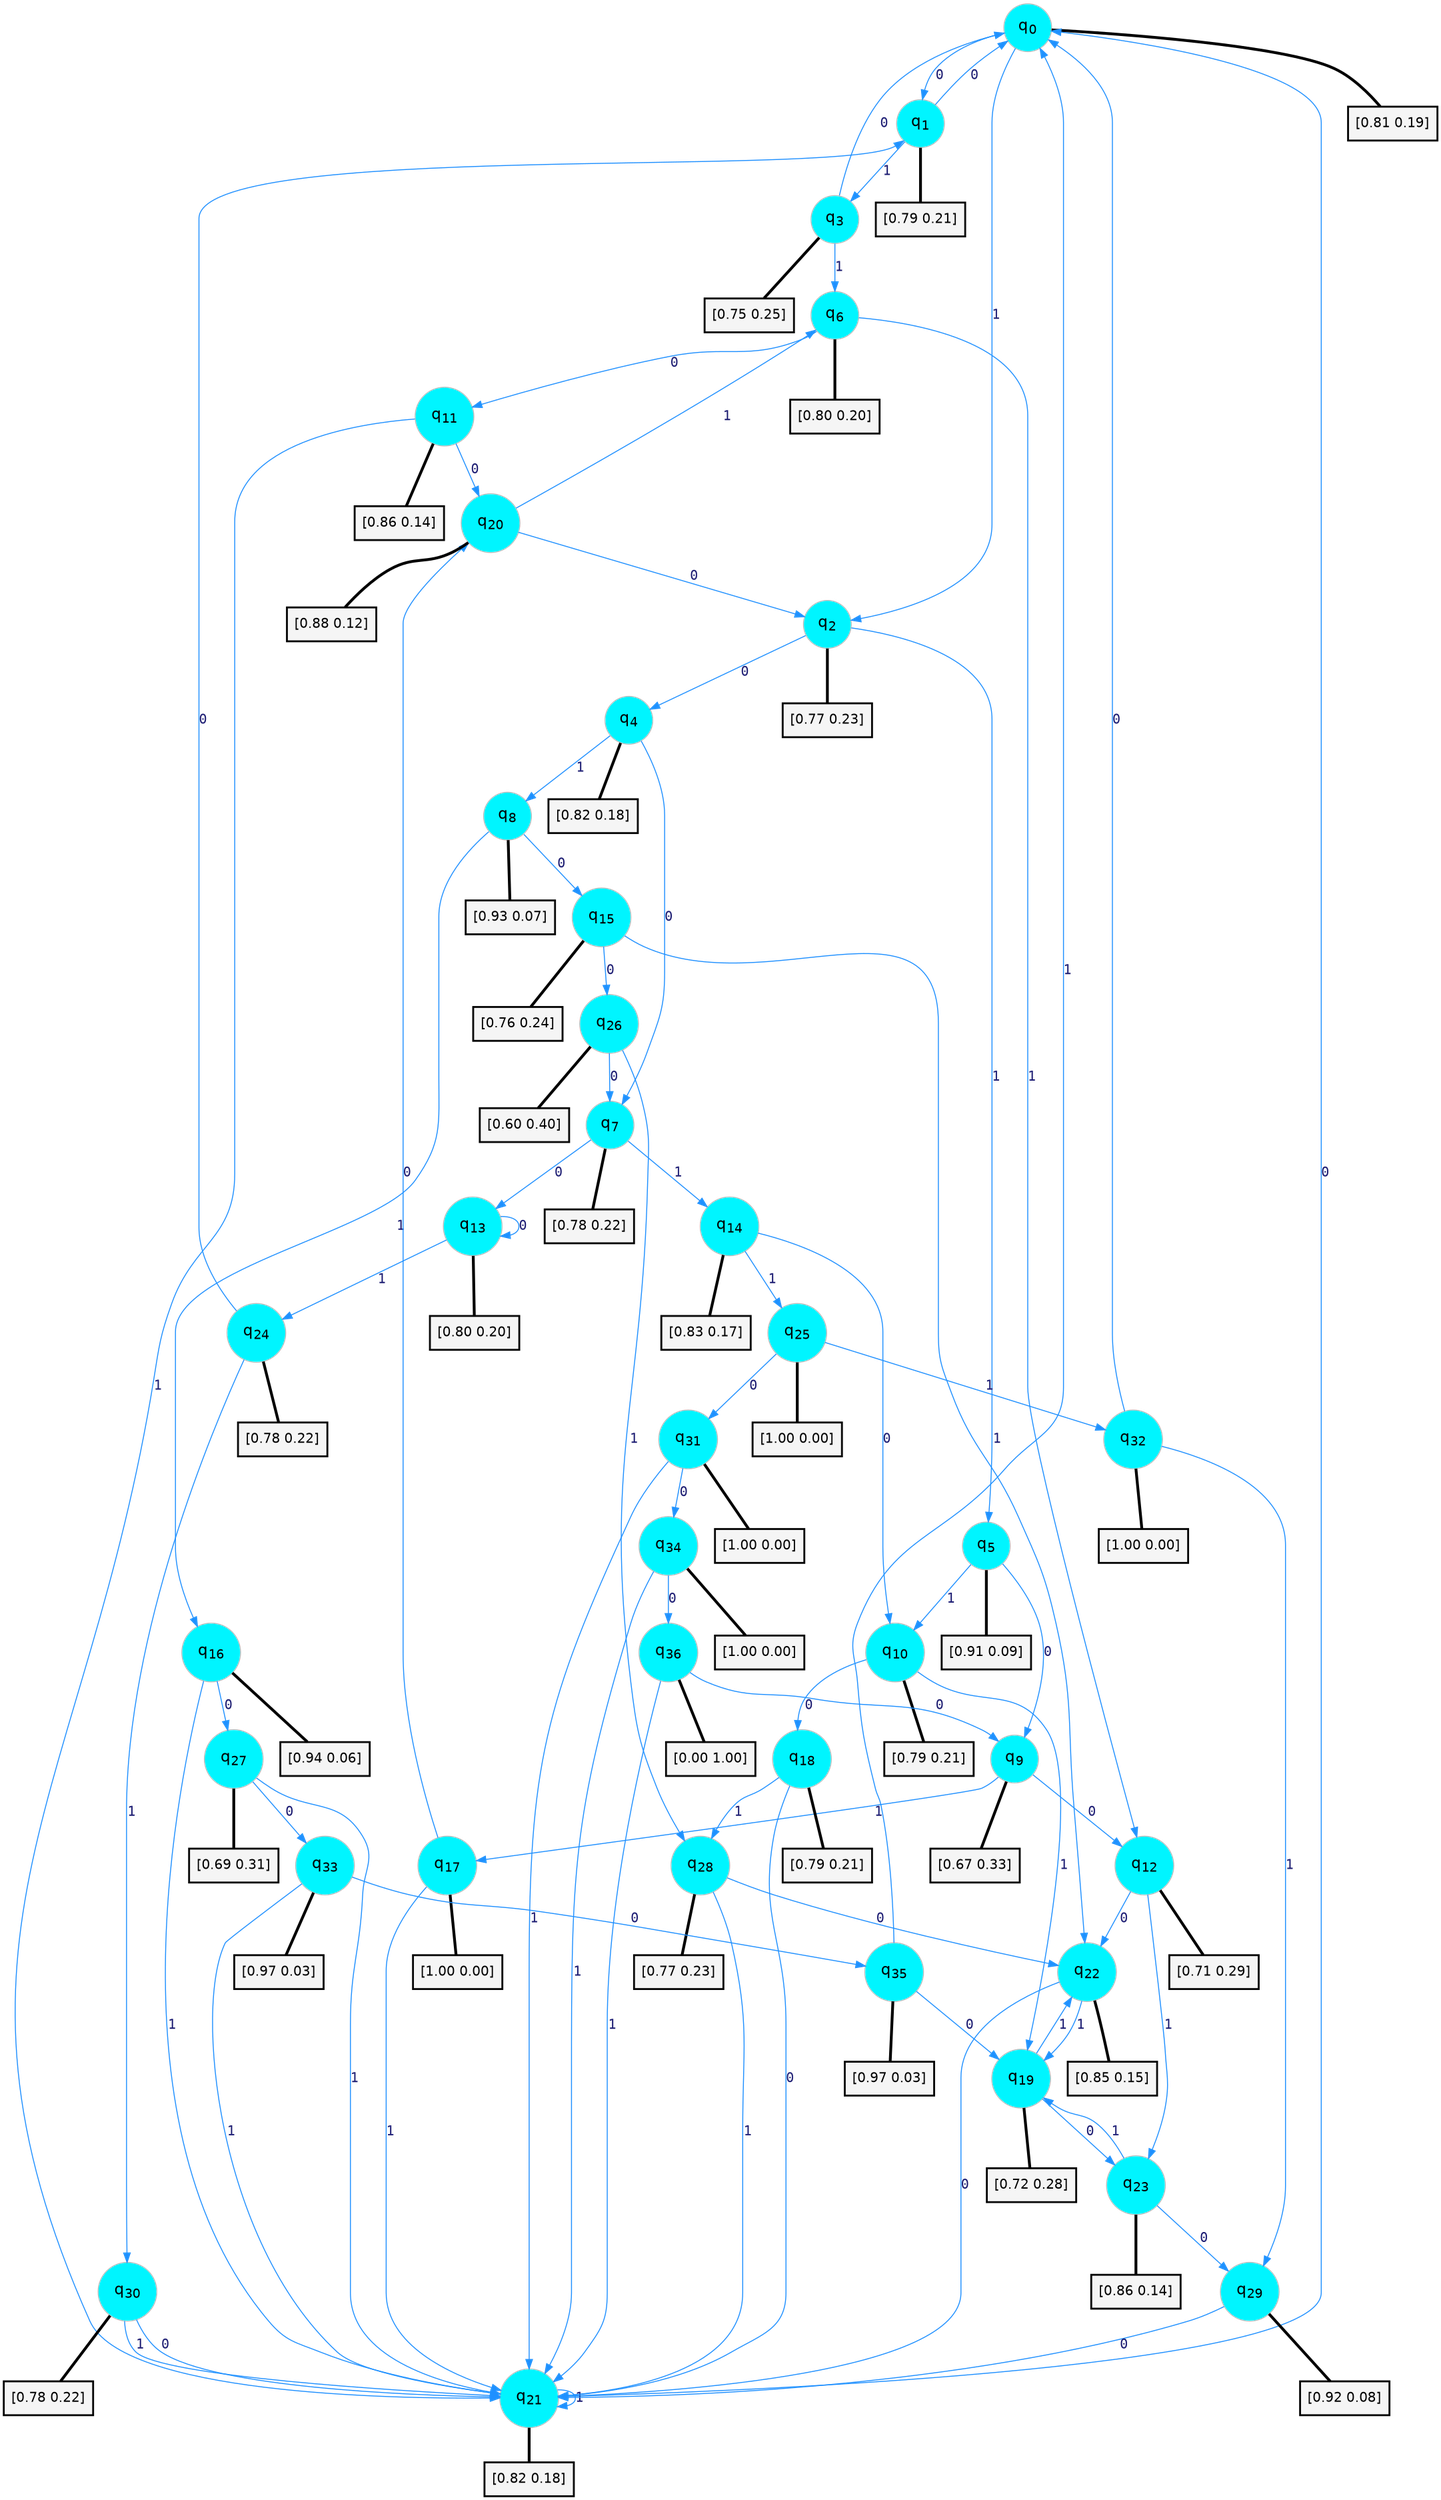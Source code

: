digraph G {
graph [
bgcolor=transparent, dpi=300, rankdir=TD, size="40,25"];
node [
color=gray, fillcolor=turquoise1, fontcolor=black, fontname=Helvetica, fontsize=16, fontweight=bold, shape=circle, style=filled];
edge [
arrowsize=1, color=dodgerblue1, fontcolor=midnightblue, fontname=courier, fontweight=bold, penwidth=1, style=solid, weight=20];
0[label=<q<SUB>0</SUB>>];
1[label=<q<SUB>1</SUB>>];
2[label=<q<SUB>2</SUB>>];
3[label=<q<SUB>3</SUB>>];
4[label=<q<SUB>4</SUB>>];
5[label=<q<SUB>5</SUB>>];
6[label=<q<SUB>6</SUB>>];
7[label=<q<SUB>7</SUB>>];
8[label=<q<SUB>8</SUB>>];
9[label=<q<SUB>9</SUB>>];
10[label=<q<SUB>10</SUB>>];
11[label=<q<SUB>11</SUB>>];
12[label=<q<SUB>12</SUB>>];
13[label=<q<SUB>13</SUB>>];
14[label=<q<SUB>14</SUB>>];
15[label=<q<SUB>15</SUB>>];
16[label=<q<SUB>16</SUB>>];
17[label=<q<SUB>17</SUB>>];
18[label=<q<SUB>18</SUB>>];
19[label=<q<SUB>19</SUB>>];
20[label=<q<SUB>20</SUB>>];
21[label=<q<SUB>21</SUB>>];
22[label=<q<SUB>22</SUB>>];
23[label=<q<SUB>23</SUB>>];
24[label=<q<SUB>24</SUB>>];
25[label=<q<SUB>25</SUB>>];
26[label=<q<SUB>26</SUB>>];
27[label=<q<SUB>27</SUB>>];
28[label=<q<SUB>28</SUB>>];
29[label=<q<SUB>29</SUB>>];
30[label=<q<SUB>30</SUB>>];
31[label=<q<SUB>31</SUB>>];
32[label=<q<SUB>32</SUB>>];
33[label=<q<SUB>33</SUB>>];
34[label=<q<SUB>34</SUB>>];
35[label=<q<SUB>35</SUB>>];
36[label=<q<SUB>36</SUB>>];
37[label="[0.81 0.19]", shape=box,fontcolor=black, fontname=Helvetica, fontsize=14, penwidth=2, fillcolor=whitesmoke,color=black];
38[label="[0.79 0.21]", shape=box,fontcolor=black, fontname=Helvetica, fontsize=14, penwidth=2, fillcolor=whitesmoke,color=black];
39[label="[0.77 0.23]", shape=box,fontcolor=black, fontname=Helvetica, fontsize=14, penwidth=2, fillcolor=whitesmoke,color=black];
40[label="[0.75 0.25]", shape=box,fontcolor=black, fontname=Helvetica, fontsize=14, penwidth=2, fillcolor=whitesmoke,color=black];
41[label="[0.82 0.18]", shape=box,fontcolor=black, fontname=Helvetica, fontsize=14, penwidth=2, fillcolor=whitesmoke,color=black];
42[label="[0.91 0.09]", shape=box,fontcolor=black, fontname=Helvetica, fontsize=14, penwidth=2, fillcolor=whitesmoke,color=black];
43[label="[0.80 0.20]", shape=box,fontcolor=black, fontname=Helvetica, fontsize=14, penwidth=2, fillcolor=whitesmoke,color=black];
44[label="[0.78 0.22]", shape=box,fontcolor=black, fontname=Helvetica, fontsize=14, penwidth=2, fillcolor=whitesmoke,color=black];
45[label="[0.93 0.07]", shape=box,fontcolor=black, fontname=Helvetica, fontsize=14, penwidth=2, fillcolor=whitesmoke,color=black];
46[label="[0.67 0.33]", shape=box,fontcolor=black, fontname=Helvetica, fontsize=14, penwidth=2, fillcolor=whitesmoke,color=black];
47[label="[0.79 0.21]", shape=box,fontcolor=black, fontname=Helvetica, fontsize=14, penwidth=2, fillcolor=whitesmoke,color=black];
48[label="[0.86 0.14]", shape=box,fontcolor=black, fontname=Helvetica, fontsize=14, penwidth=2, fillcolor=whitesmoke,color=black];
49[label="[0.71 0.29]", shape=box,fontcolor=black, fontname=Helvetica, fontsize=14, penwidth=2, fillcolor=whitesmoke,color=black];
50[label="[0.80 0.20]", shape=box,fontcolor=black, fontname=Helvetica, fontsize=14, penwidth=2, fillcolor=whitesmoke,color=black];
51[label="[0.83 0.17]", shape=box,fontcolor=black, fontname=Helvetica, fontsize=14, penwidth=2, fillcolor=whitesmoke,color=black];
52[label="[0.76 0.24]", shape=box,fontcolor=black, fontname=Helvetica, fontsize=14, penwidth=2, fillcolor=whitesmoke,color=black];
53[label="[0.94 0.06]", shape=box,fontcolor=black, fontname=Helvetica, fontsize=14, penwidth=2, fillcolor=whitesmoke,color=black];
54[label="[1.00 0.00]", shape=box,fontcolor=black, fontname=Helvetica, fontsize=14, penwidth=2, fillcolor=whitesmoke,color=black];
55[label="[0.79 0.21]", shape=box,fontcolor=black, fontname=Helvetica, fontsize=14, penwidth=2, fillcolor=whitesmoke,color=black];
56[label="[0.72 0.28]", shape=box,fontcolor=black, fontname=Helvetica, fontsize=14, penwidth=2, fillcolor=whitesmoke,color=black];
57[label="[0.88 0.12]", shape=box,fontcolor=black, fontname=Helvetica, fontsize=14, penwidth=2, fillcolor=whitesmoke,color=black];
58[label="[0.82 0.18]", shape=box,fontcolor=black, fontname=Helvetica, fontsize=14, penwidth=2, fillcolor=whitesmoke,color=black];
59[label="[0.85 0.15]", shape=box,fontcolor=black, fontname=Helvetica, fontsize=14, penwidth=2, fillcolor=whitesmoke,color=black];
60[label="[0.86 0.14]", shape=box,fontcolor=black, fontname=Helvetica, fontsize=14, penwidth=2, fillcolor=whitesmoke,color=black];
61[label="[0.78 0.22]", shape=box,fontcolor=black, fontname=Helvetica, fontsize=14, penwidth=2, fillcolor=whitesmoke,color=black];
62[label="[1.00 0.00]", shape=box,fontcolor=black, fontname=Helvetica, fontsize=14, penwidth=2, fillcolor=whitesmoke,color=black];
63[label="[0.60 0.40]", shape=box,fontcolor=black, fontname=Helvetica, fontsize=14, penwidth=2, fillcolor=whitesmoke,color=black];
64[label="[0.69 0.31]", shape=box,fontcolor=black, fontname=Helvetica, fontsize=14, penwidth=2, fillcolor=whitesmoke,color=black];
65[label="[0.77 0.23]", shape=box,fontcolor=black, fontname=Helvetica, fontsize=14, penwidth=2, fillcolor=whitesmoke,color=black];
66[label="[0.92 0.08]", shape=box,fontcolor=black, fontname=Helvetica, fontsize=14, penwidth=2, fillcolor=whitesmoke,color=black];
67[label="[0.78 0.22]", shape=box,fontcolor=black, fontname=Helvetica, fontsize=14, penwidth=2, fillcolor=whitesmoke,color=black];
68[label="[1.00 0.00]", shape=box,fontcolor=black, fontname=Helvetica, fontsize=14, penwidth=2, fillcolor=whitesmoke,color=black];
69[label="[1.00 0.00]", shape=box,fontcolor=black, fontname=Helvetica, fontsize=14, penwidth=2, fillcolor=whitesmoke,color=black];
70[label="[0.97 0.03]", shape=box,fontcolor=black, fontname=Helvetica, fontsize=14, penwidth=2, fillcolor=whitesmoke,color=black];
71[label="[1.00 0.00]", shape=box,fontcolor=black, fontname=Helvetica, fontsize=14, penwidth=2, fillcolor=whitesmoke,color=black];
72[label="[0.97 0.03]", shape=box,fontcolor=black, fontname=Helvetica, fontsize=14, penwidth=2, fillcolor=whitesmoke,color=black];
73[label="[0.00 1.00]", shape=box,fontcolor=black, fontname=Helvetica, fontsize=14, penwidth=2, fillcolor=whitesmoke,color=black];
0->1 [label=0];
0->2 [label=1];
0->37 [arrowhead=none, penwidth=3,color=black];
1->0 [label=0];
1->3 [label=1];
1->38 [arrowhead=none, penwidth=3,color=black];
2->4 [label=0];
2->5 [label=1];
2->39 [arrowhead=none, penwidth=3,color=black];
3->0 [label=0];
3->6 [label=1];
3->40 [arrowhead=none, penwidth=3,color=black];
4->7 [label=0];
4->8 [label=1];
4->41 [arrowhead=none, penwidth=3,color=black];
5->9 [label=0];
5->10 [label=1];
5->42 [arrowhead=none, penwidth=3,color=black];
6->11 [label=0];
6->12 [label=1];
6->43 [arrowhead=none, penwidth=3,color=black];
7->13 [label=0];
7->14 [label=1];
7->44 [arrowhead=none, penwidth=3,color=black];
8->15 [label=0];
8->16 [label=1];
8->45 [arrowhead=none, penwidth=3,color=black];
9->12 [label=0];
9->17 [label=1];
9->46 [arrowhead=none, penwidth=3,color=black];
10->18 [label=0];
10->19 [label=1];
10->47 [arrowhead=none, penwidth=3,color=black];
11->20 [label=0];
11->21 [label=1];
11->48 [arrowhead=none, penwidth=3,color=black];
12->22 [label=0];
12->23 [label=1];
12->49 [arrowhead=none, penwidth=3,color=black];
13->13 [label=0];
13->24 [label=1];
13->50 [arrowhead=none, penwidth=3,color=black];
14->10 [label=0];
14->25 [label=1];
14->51 [arrowhead=none, penwidth=3,color=black];
15->26 [label=0];
15->22 [label=1];
15->52 [arrowhead=none, penwidth=3,color=black];
16->27 [label=0];
16->21 [label=1];
16->53 [arrowhead=none, penwidth=3,color=black];
17->20 [label=0];
17->21 [label=1];
17->54 [arrowhead=none, penwidth=3,color=black];
18->21 [label=0];
18->28 [label=1];
18->55 [arrowhead=none, penwidth=3,color=black];
19->23 [label=0];
19->22 [label=1];
19->56 [arrowhead=none, penwidth=3,color=black];
20->2 [label=0];
20->6 [label=1];
20->57 [arrowhead=none, penwidth=3,color=black];
21->0 [label=0];
21->21 [label=1];
21->58 [arrowhead=none, penwidth=3,color=black];
22->21 [label=0];
22->19 [label=1];
22->59 [arrowhead=none, penwidth=3,color=black];
23->29 [label=0];
23->19 [label=1];
23->60 [arrowhead=none, penwidth=3,color=black];
24->1 [label=0];
24->30 [label=1];
24->61 [arrowhead=none, penwidth=3,color=black];
25->31 [label=0];
25->32 [label=1];
25->62 [arrowhead=none, penwidth=3,color=black];
26->7 [label=0];
26->28 [label=1];
26->63 [arrowhead=none, penwidth=3,color=black];
27->33 [label=0];
27->21 [label=1];
27->64 [arrowhead=none, penwidth=3,color=black];
28->22 [label=0];
28->21 [label=1];
28->65 [arrowhead=none, penwidth=3,color=black];
29->21 [label=0];
29->66 [arrowhead=none, penwidth=3,color=black];
30->21 [label=0];
30->21 [label=1];
30->67 [arrowhead=none, penwidth=3,color=black];
31->34 [label=0];
31->21 [label=1];
31->68 [arrowhead=none, penwidth=3,color=black];
32->0 [label=0];
32->29 [label=1];
32->69 [arrowhead=none, penwidth=3,color=black];
33->35 [label=0];
33->21 [label=1];
33->70 [arrowhead=none, penwidth=3,color=black];
34->36 [label=0];
34->21 [label=1];
34->71 [arrowhead=none, penwidth=3,color=black];
35->19 [label=0];
35->0 [label=1];
35->72 [arrowhead=none, penwidth=3,color=black];
36->9 [label=0];
36->21 [label=1];
36->73 [arrowhead=none, penwidth=3,color=black];
}
